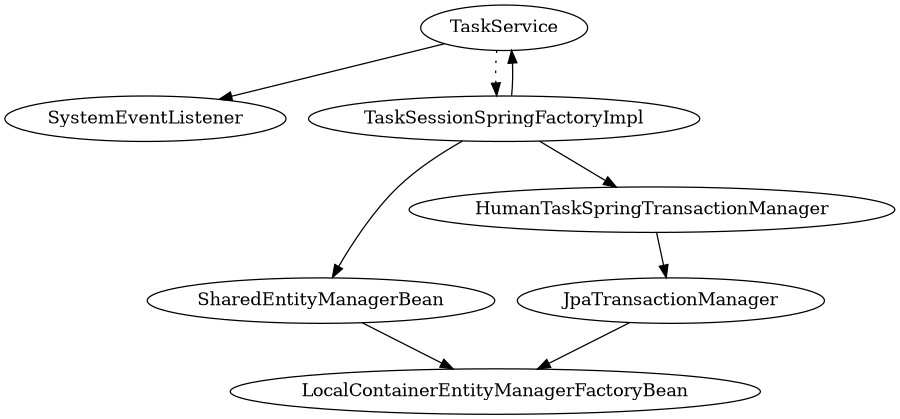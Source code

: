 
digraph G { 
  size="6,6"
  TaskService -> SystemEventListener 
  TaskService -> TaskSessionSpringFactoryImpl [style=dotted];
  TaskSessionSpringFactoryImpl -> { SharedEntityManagerBean; HumanTaskSpringTransactionManager; TaskService } 
  HumanTaskSpringTransactionManager -> JpaTransactionManager
  JpaTransactionManager -> LocalContainerEntityManagerFactoryBean
  SharedEntityManagerBean -> LocalContainerEntityManagerFactoryBean
}
  
